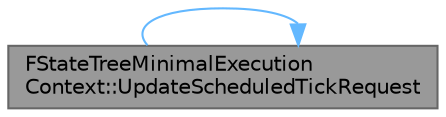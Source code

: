 digraph "FStateTreeMinimalExecutionContext::UpdateScheduledTickRequest"
{
 // INTERACTIVE_SVG=YES
 // LATEX_PDF_SIZE
  bgcolor="transparent";
  edge [fontname=Helvetica,fontsize=10,labelfontname=Helvetica,labelfontsize=10];
  node [fontname=Helvetica,fontsize=10,shape=box,height=0.2,width=0.4];
  rankdir="LR";
  Node1 [id="Node000001",label="FStateTreeMinimalExecution\lContext::UpdateScheduledTickRequest",height=0.2,width=0.4,color="gray40", fillcolor="grey60", style="filled", fontcolor="black",tooltip="Updates the scheduled tick of a previous request."];
  Node1 -> Node1 [id="edge1_Node000001_Node000001",color="steelblue1",style="solid",tooltip=" "];
}
